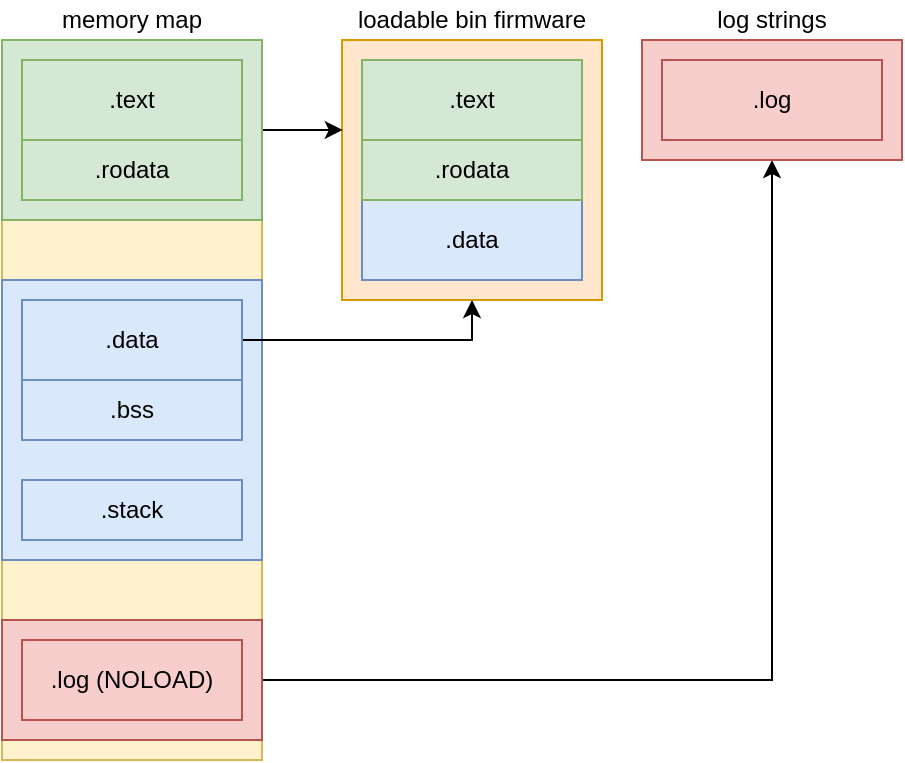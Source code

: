 <mxfile version="13.4.5" type="device"><diagram id="MKsibwFQTLz4bGfKJzzZ" name="Page-1"><mxGraphModel dx="955" dy="636" grid="1" gridSize="10" guides="1" tooltips="1" connect="1" arrows="1" fold="1" page="1" pageScale="1" pageWidth="520" pageHeight="200" math="0" shadow="0"><root><mxCell id="0"/><mxCell id="1" parent="0"/><mxCell id="w3ANwIIjPAPtTo1xuLT1-17" value="" style="rounded=0;whiteSpace=wrap;html=1;fillColor=#ffe6cc;strokeColor=#d79b00;" vertex="1" parent="1"><mxGeometry x="205" y="30" width="130" height="130" as="geometry"/></mxCell><mxCell id="w3ANwIIjPAPtTo1xuLT1-1" value="" style="rounded=0;whiteSpace=wrap;html=1;fillColor=#fff2cc;strokeColor=#d6b656;" vertex="1" parent="1"><mxGeometry x="35" y="30" width="130" height="360" as="geometry"/></mxCell><mxCell id="w3ANwIIjPAPtTo1xuLT1-22" style="edgeStyle=orthogonalEdgeStyle;rounded=0;orthogonalLoop=1;jettySize=auto;html=1;exitX=1;exitY=0.5;exitDx=0;exitDy=0;entryX=0.5;entryY=1;entryDx=0;entryDy=0;" edge="1" parent="1" source="w3ANwIIjPAPtTo1xuLT1-13" target="w3ANwIIjPAPtTo1xuLT1-19"><mxGeometry relative="1" as="geometry"/></mxCell><mxCell id="w3ANwIIjPAPtTo1xuLT1-13" value="" style="rounded=0;whiteSpace=wrap;html=1;fillColor=#f8cecc;strokeColor=#b85450;" vertex="1" parent="1"><mxGeometry x="35" y="320" width="130" height="60" as="geometry"/></mxCell><mxCell id="w3ANwIIjPAPtTo1xuLT1-11" value="" style="rounded=0;whiteSpace=wrap;html=1;fillColor=#dae8fc;strokeColor=#6c8ebf;" vertex="1" parent="1"><mxGeometry x="35" y="150" width="130" height="140" as="geometry"/></mxCell><mxCell id="w3ANwIIjPAPtTo1xuLT1-26" style="edgeStyle=orthogonalEdgeStyle;rounded=0;orthogonalLoop=1;jettySize=auto;html=1;exitX=1;exitY=0.5;exitDx=0;exitDy=0;entryX=0.003;entryY=0.346;entryDx=0;entryDy=0;entryPerimeter=0;" edge="1" parent="1" source="w3ANwIIjPAPtTo1xuLT1-10" target="w3ANwIIjPAPtTo1xuLT1-17"><mxGeometry relative="1" as="geometry"/></mxCell><mxCell id="w3ANwIIjPAPtTo1xuLT1-10" value="" style="rounded=0;whiteSpace=wrap;html=1;fillColor=#d5e8d4;strokeColor=#82b366;" vertex="1" parent="1"><mxGeometry x="35" y="30" width="130" height="90" as="geometry"/></mxCell><mxCell id="w3ANwIIjPAPtTo1xuLT1-2" value="memory map" style="text;html=1;strokeColor=none;fillColor=none;align=center;verticalAlign=middle;whiteSpace=wrap;rounded=0;" vertex="1" parent="1"><mxGeometry x="35" y="10" width="130" height="20" as="geometry"/></mxCell><mxCell id="w3ANwIIjPAPtTo1xuLT1-3" value=".text" style="rounded=0;whiteSpace=wrap;html=1;fillColor=#d5e8d4;strokeColor=#82b366;" vertex="1" parent="1"><mxGeometry x="45" y="40" width="110" height="40" as="geometry"/></mxCell><mxCell id="w3ANwIIjPAPtTo1xuLT1-24" style="edgeStyle=orthogonalEdgeStyle;rounded=0;orthogonalLoop=1;jettySize=auto;html=1;exitX=1;exitY=0.5;exitDx=0;exitDy=0;entryX=0.5;entryY=1;entryDx=0;entryDy=0;" edge="1" parent="1" source="w3ANwIIjPAPtTo1xuLT1-4" target="w3ANwIIjPAPtTo1xuLT1-17"><mxGeometry relative="1" as="geometry"/></mxCell><mxCell id="w3ANwIIjPAPtTo1xuLT1-4" value=".data" style="rounded=0;whiteSpace=wrap;html=1;fillColor=#dae8fc;strokeColor=#6c8ebf;" vertex="1" parent="1"><mxGeometry x="45" y="160" width="110" height="40" as="geometry"/></mxCell><mxCell id="w3ANwIIjPAPtTo1xuLT1-7" value=".log (NOLOAD)" style="rounded=0;whiteSpace=wrap;html=1;fillColor=#f8cecc;strokeColor=#b85450;" vertex="1" parent="1"><mxGeometry x="45" y="330" width="110" height="40" as="geometry"/></mxCell><mxCell id="w3ANwIIjPAPtTo1xuLT1-8" value=".rodata" style="rounded=0;whiteSpace=wrap;html=1;fillColor=#d5e8d4;strokeColor=#82b366;" vertex="1" parent="1"><mxGeometry x="45" y="80" width="110" height="30" as="geometry"/></mxCell><mxCell id="w3ANwIIjPAPtTo1xuLT1-9" value=".bss" style="rounded=0;whiteSpace=wrap;html=1;fillColor=#dae8fc;strokeColor=#6c8ebf;" vertex="1" parent="1"><mxGeometry x="45" y="200" width="110" height="30" as="geometry"/></mxCell><mxCell id="w3ANwIIjPAPtTo1xuLT1-12" value=".stack" style="rounded=0;whiteSpace=wrap;html=1;fillColor=#dae8fc;strokeColor=#6c8ebf;" vertex="1" parent="1"><mxGeometry x="45" y="250" width="110" height="30" as="geometry"/></mxCell><mxCell id="w3ANwIIjPAPtTo1xuLT1-14" value=".text" style="rounded=0;whiteSpace=wrap;html=1;fillColor=#d5e8d4;strokeColor=#82b366;" vertex="1" parent="1"><mxGeometry x="215" y="40" width="110" height="40" as="geometry"/></mxCell><mxCell id="w3ANwIIjPAPtTo1xuLT1-15" value=".data" style="rounded=0;whiteSpace=wrap;html=1;fillColor=#dae8fc;strokeColor=#6c8ebf;" vertex="1" parent="1"><mxGeometry x="215" y="110" width="110" height="40" as="geometry"/></mxCell><mxCell id="w3ANwIIjPAPtTo1xuLT1-16" value=".rodata" style="rounded=0;whiteSpace=wrap;html=1;fillColor=#d5e8d4;strokeColor=#82b366;" vertex="1" parent="1"><mxGeometry x="215" y="80" width="110" height="30" as="geometry"/></mxCell><mxCell id="w3ANwIIjPAPtTo1xuLT1-18" value="loadable bin firmware" style="text;html=1;strokeColor=none;fillColor=none;align=center;verticalAlign=middle;whiteSpace=wrap;rounded=0;" vertex="1" parent="1"><mxGeometry x="205" y="10" width="130" height="20" as="geometry"/></mxCell><mxCell id="w3ANwIIjPAPtTo1xuLT1-19" value="" style="rounded=0;whiteSpace=wrap;html=1;fillColor=#f8cecc;strokeColor=#b85450;" vertex="1" parent="1"><mxGeometry x="355" y="30" width="130" height="60" as="geometry"/></mxCell><mxCell id="w3ANwIIjPAPtTo1xuLT1-20" value=".log" style="rounded=0;whiteSpace=wrap;html=1;fillColor=#f8cecc;strokeColor=#b85450;" vertex="1" parent="1"><mxGeometry x="365" y="40" width="110" height="40" as="geometry"/></mxCell><mxCell id="w3ANwIIjPAPtTo1xuLT1-21" value="log strings" style="text;html=1;strokeColor=none;fillColor=none;align=center;verticalAlign=middle;whiteSpace=wrap;rounded=0;" vertex="1" parent="1"><mxGeometry x="355" y="10" width="130" height="20" as="geometry"/></mxCell></root></mxGraphModel></diagram></mxfile>
